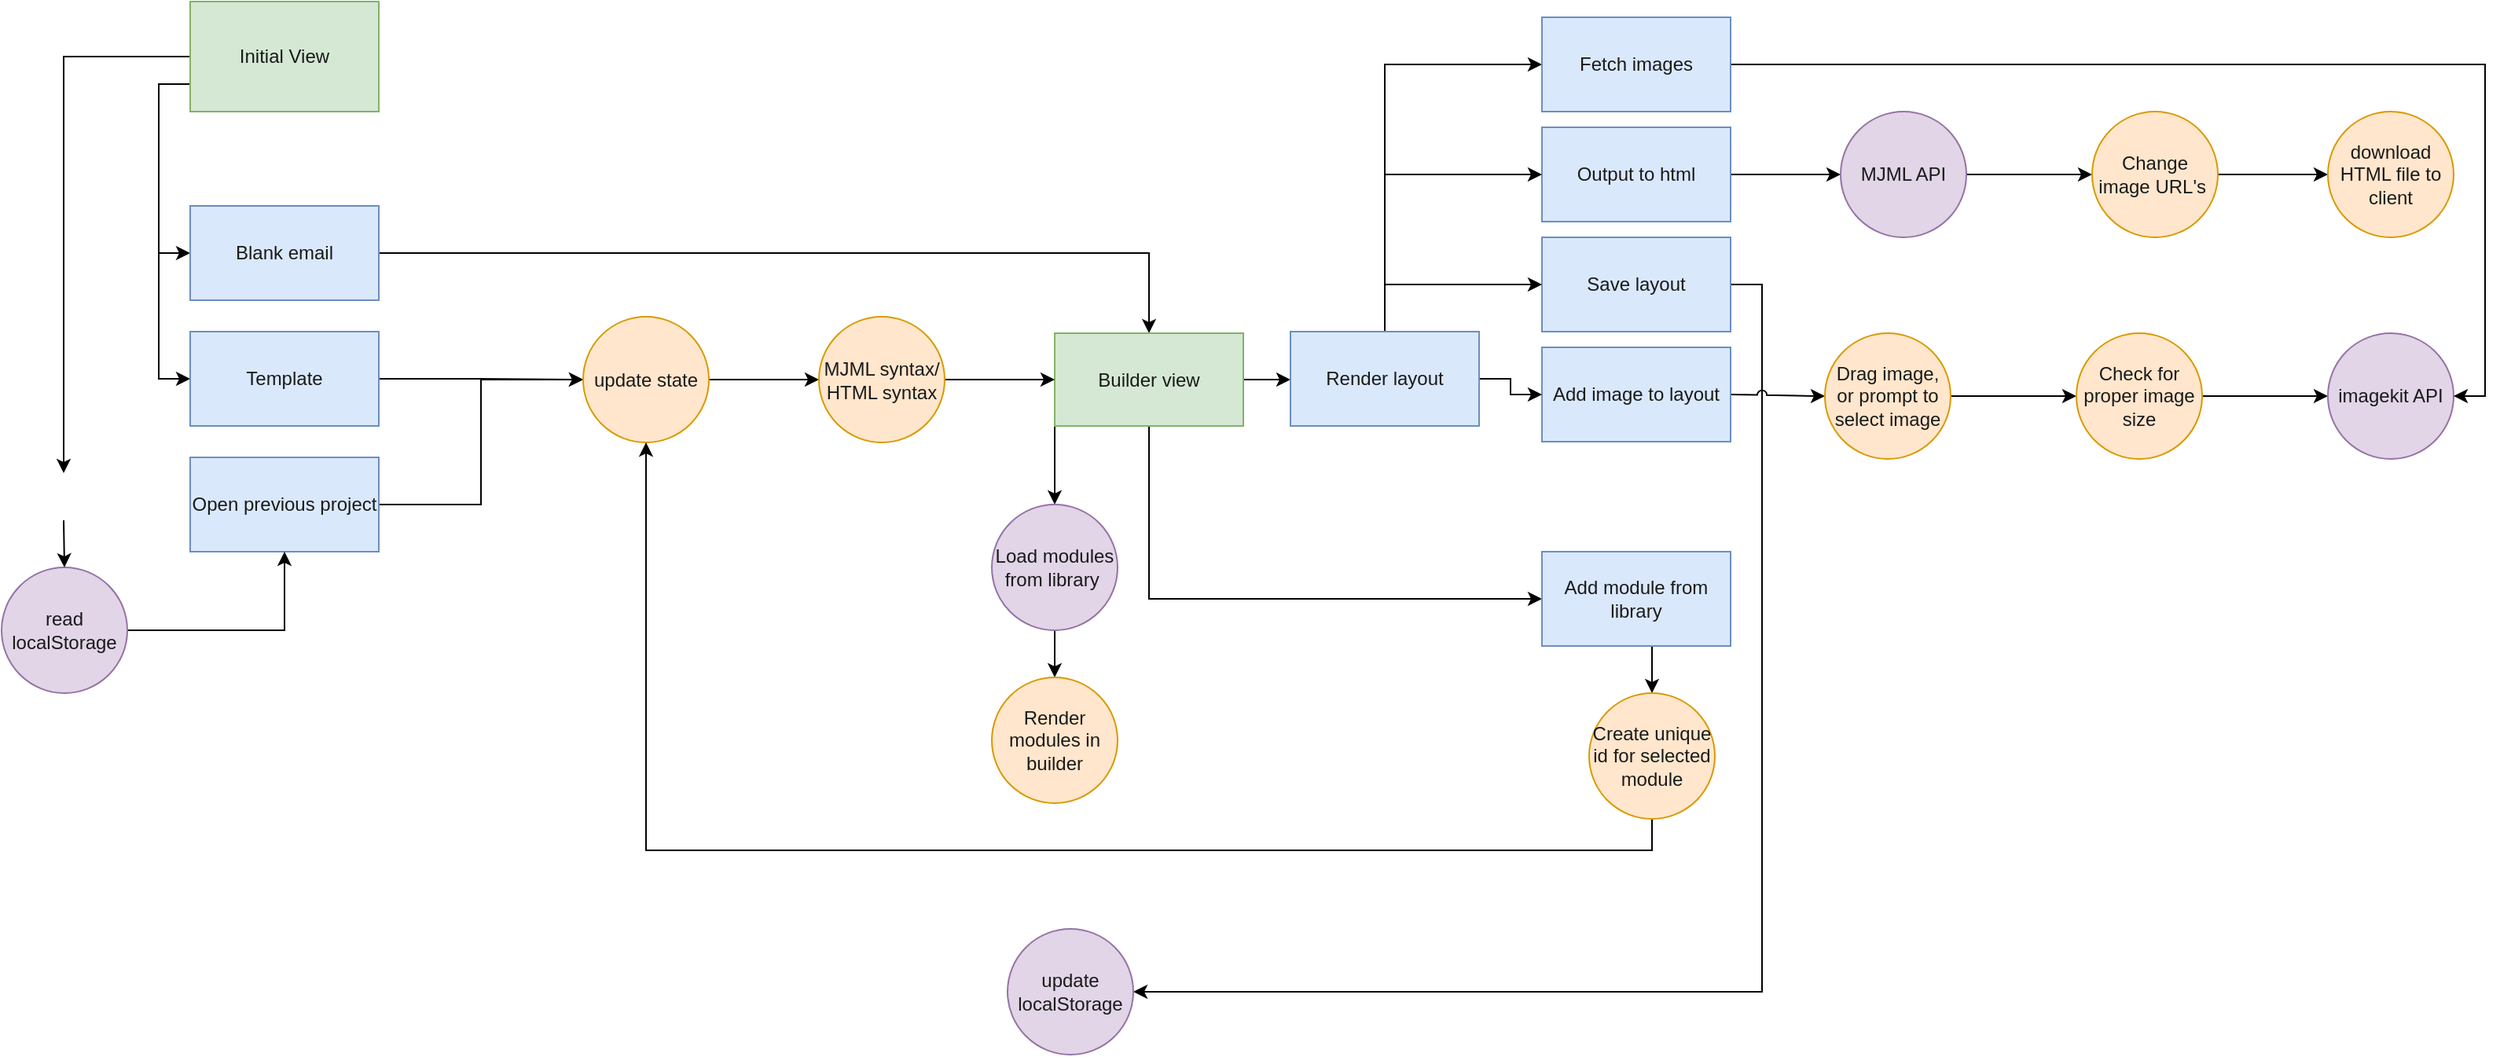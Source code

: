 <mxfile>
    <diagram id="C5RBs43oDa-KdzZeNtuy" name="Page-1">
        <mxGraphModel dx="1083" dy="886" grid="1" gridSize="10" guides="1" tooltips="1" connect="1" arrows="1" fold="1" page="1" pageScale="1" pageWidth="827" pageHeight="1169" background="none" math="0" shadow="0">
            <root>
                <mxCell id="WIyWlLk6GJQsqaUBKTNV-0"/>
                <mxCell id="WIyWlLk6GJQsqaUBKTNV-1" parent="WIyWlLk6GJQsqaUBKTNV-0"/>
                <mxCell id="RI3edGY_GNJN2RVkYxY4-96" style="edgeStyle=orthogonalEdgeStyle;rounded=0;orthogonalLoop=1;jettySize=auto;html=1;exitX=0;exitY=0.75;exitDx=0;exitDy=0;entryX=0;entryY=0.5;entryDx=0;entryDy=0;fontColor=#1A1A1A;" parent="WIyWlLk6GJQsqaUBKTNV-1" source="RI3edGY_GNJN2RVkYxY4-0" target="RI3edGY_GNJN2RVkYxY4-11" edge="1">
                    <mxGeometry relative="1" as="geometry"/>
                </mxCell>
                <mxCell id="RI3edGY_GNJN2RVkYxY4-97" style="edgeStyle=orthogonalEdgeStyle;rounded=0;orthogonalLoop=1;jettySize=auto;html=1;exitX=0;exitY=0.75;exitDx=0;exitDy=0;entryX=0;entryY=0.5;entryDx=0;entryDy=0;fontColor=#1A1A1A;" parent="WIyWlLk6GJQsqaUBKTNV-1" source="RI3edGY_GNJN2RVkYxY4-0" target="RI3edGY_GNJN2RVkYxY4-13" edge="1">
                    <mxGeometry relative="1" as="geometry"/>
                </mxCell>
                <mxCell id="RI3edGY_GNJN2RVkYxY4-101" style="edgeStyle=orthogonalEdgeStyle;rounded=0;orthogonalLoop=1;jettySize=auto;html=1;exitX=0;exitY=0.5;exitDx=0;exitDy=0;entryX=0.5;entryY=0;entryDx=0;entryDy=0;fontColor=#1A1A1A;" parent="WIyWlLk6GJQsqaUBKTNV-1" source="RI3edGY_GNJN2RVkYxY4-0" target="RI3edGY_GNJN2RVkYxY4-91" edge="1">
                    <mxGeometry relative="1" as="geometry"/>
                </mxCell>
                <mxCell id="RI3edGY_GNJN2RVkYxY4-0" value="Initial View" style="rounded=1;whiteSpace=wrap;html=1;arcSize=0;fillColor=#d5e8d4;strokeColor=#82b366;fontColor=#1A1A1A;" parent="WIyWlLk6GJQsqaUBKTNV-1" vertex="1">
                    <mxGeometry x="150" y="430" width="120" height="70" as="geometry"/>
                </mxCell>
                <mxCell id="RI3edGY_GNJN2RVkYxY4-34" style="edgeStyle=orthogonalEdgeStyle;rounded=0;orthogonalLoop=1;jettySize=auto;html=1;exitX=1;exitY=0.5;exitDx=0;exitDy=0;entryX=0.5;entryY=0;entryDx=0;entryDy=0;fontColor=#1A1A1A;" parent="WIyWlLk6GJQsqaUBKTNV-1" source="RI3edGY_GNJN2RVkYxY4-11" target="RI3edGY_GNJN2RVkYxY4-33" edge="1">
                    <mxGeometry relative="1" as="geometry"/>
                </mxCell>
                <mxCell id="RI3edGY_GNJN2RVkYxY4-11" value="Blank email" style="whiteSpace=wrap;html=1;fillColor=#dae8fc;strokeColor=#6c8ebf;rounded=1;arcSize=0;fontColor=#1A1A1A;" parent="WIyWlLk6GJQsqaUBKTNV-1" vertex="1">
                    <mxGeometry x="150" y="560" width="120" height="60" as="geometry"/>
                </mxCell>
                <mxCell id="RI3edGY_GNJN2RVkYxY4-35" style="edgeStyle=orthogonalEdgeStyle;rounded=0;orthogonalLoop=1;jettySize=auto;html=1;exitX=1;exitY=0.5;exitDx=0;exitDy=0;entryX=0;entryY=0.5;entryDx=0;entryDy=0;fontColor=#1A1A1A;" parent="WIyWlLk6GJQsqaUBKTNV-1" source="RI3edGY_GNJN2RVkYxY4-13" target="RI3edGY_GNJN2RVkYxY4-30" edge="1">
                    <mxGeometry relative="1" as="geometry"/>
                </mxCell>
                <mxCell id="RI3edGY_GNJN2RVkYxY4-13" value="Template" style="whiteSpace=wrap;html=1;fillColor=#dae8fc;strokeColor=#6c8ebf;rounded=1;arcSize=0;fontColor=#1A1A1A;" parent="WIyWlLk6GJQsqaUBKTNV-1" vertex="1">
                    <mxGeometry x="150" y="640" width="120" height="60" as="geometry"/>
                </mxCell>
                <mxCell id="RI3edGY_GNJN2RVkYxY4-129" style="edgeStyle=orthogonalEdgeStyle;rounded=0;orthogonalLoop=1;jettySize=auto;html=1;exitX=1;exitY=0.5;exitDx=0;exitDy=0;entryX=0;entryY=0.5;entryDx=0;entryDy=0;fontColor=#1A1A1A;" parent="WIyWlLk6GJQsqaUBKTNV-1" source="RI3edGY_GNJN2RVkYxY4-17" target="RI3edGY_GNJN2RVkYxY4-30" edge="1">
                    <mxGeometry relative="1" as="geometry"/>
                </mxCell>
                <mxCell id="RI3edGY_GNJN2RVkYxY4-17" value="Open previous project" style="whiteSpace=wrap;html=1;fillColor=#dae8fc;strokeColor=#6c8ebf;rounded=1;arcSize=0;fontColor=#1A1A1A;" parent="WIyWlLk6GJQsqaUBKTNV-1" vertex="1">
                    <mxGeometry x="150" y="720" width="120" height="60" as="geometry"/>
                </mxCell>
                <mxCell id="RI3edGY_GNJN2RVkYxY4-135" style="edgeStyle=orthogonalEdgeStyle;rounded=0;orthogonalLoop=1;jettySize=auto;html=1;exitX=1;exitY=0.5;exitDx=0;exitDy=0;fontColor=#1A1A1A;" parent="WIyWlLk6GJQsqaUBKTNV-1" source="RI3edGY_GNJN2RVkYxY4-18" target="RI3edGY_GNJN2RVkYxY4-17" edge="1">
                    <mxGeometry relative="1" as="geometry"/>
                </mxCell>
                <mxCell id="RI3edGY_GNJN2RVkYxY4-18" value="read&lt;br&gt;localStorage" style="ellipse;whiteSpace=wrap;html=1;aspect=fixed;fillColor=#e1d5e7;strokeColor=#9673a6;fontColor=#1A1A1A;" parent="WIyWlLk6GJQsqaUBKTNV-1" vertex="1">
                    <mxGeometry x="30" y="790" width="80" height="80" as="geometry"/>
                </mxCell>
                <mxCell id="RI3edGY_GNJN2RVkYxY4-131" style="edgeStyle=orthogonalEdgeStyle;rounded=0;orthogonalLoop=1;jettySize=auto;html=1;exitX=1;exitY=0.5;exitDx=0;exitDy=0;entryX=0;entryY=0.5;entryDx=0;entryDy=0;fontColor=#1A1A1A;" parent="WIyWlLk6GJQsqaUBKTNV-1" source="RI3edGY_GNJN2RVkYxY4-30" target="RI3edGY_GNJN2RVkYxY4-130" edge="1">
                    <mxGeometry relative="1" as="geometry"/>
                </mxCell>
                <mxCell id="RI3edGY_GNJN2RVkYxY4-30" value="update state" style="ellipse;whiteSpace=wrap;html=1;aspect=fixed;fillColor=#ffe6cc;strokeColor=#d79b00;fontColor=#1A1A1A;" parent="WIyWlLk6GJQsqaUBKTNV-1" vertex="1">
                    <mxGeometry x="400" y="630.5" width="80" height="80" as="geometry"/>
                </mxCell>
                <mxCell id="RI3edGY_GNJN2RVkYxY4-66" style="edgeStyle=orthogonalEdgeStyle;rounded=0;orthogonalLoop=1;jettySize=auto;html=1;exitX=0.5;exitY=1;exitDx=0;exitDy=0;entryX=0;entryY=0.5;entryDx=0;entryDy=0;fontColor=#1A1A1A;" parent="WIyWlLk6GJQsqaUBKTNV-1" source="RI3edGY_GNJN2RVkYxY4-33" target="RI3edGY_GNJN2RVkYxY4-40" edge="1">
                    <mxGeometry relative="1" as="geometry"/>
                </mxCell>
                <mxCell id="RI3edGY_GNJN2RVkYxY4-69" style="edgeStyle=orthogonalEdgeStyle;rounded=0;orthogonalLoop=1;jettySize=auto;html=1;entryX=0.5;entryY=0;entryDx=0;entryDy=0;exitX=0;exitY=1;exitDx=0;exitDy=0;fontColor=#1A1A1A;" parent="WIyWlLk6GJQsqaUBKTNV-1" source="RI3edGY_GNJN2RVkYxY4-33" target="RI3edGY_GNJN2RVkYxY4-38" edge="1">
                    <mxGeometry relative="1" as="geometry">
                        <mxPoint x="720" y="720" as="sourcePoint"/>
                    </mxGeometry>
                </mxCell>
                <mxCell id="RI3edGY_GNJN2RVkYxY4-86" style="edgeStyle=orthogonalEdgeStyle;rounded=0;orthogonalLoop=1;jettySize=auto;html=1;exitX=1;exitY=0.5;exitDx=0;exitDy=0;entryX=0;entryY=0.5;entryDx=0;entryDy=0;fontColor=#1A1A1A;" parent="WIyWlLk6GJQsqaUBKTNV-1" source="RI3edGY_GNJN2RVkYxY4-33" target="RI3edGY_GNJN2RVkYxY4-85" edge="1">
                    <mxGeometry relative="1" as="geometry"/>
                </mxCell>
                <mxCell id="RI3edGY_GNJN2RVkYxY4-33" value="Builder view" style="rounded=1;whiteSpace=wrap;html=1;arcSize=0;fillColor=#d5e8d4;strokeColor=#82b366;fontColor=#1A1A1A;" parent="WIyWlLk6GJQsqaUBKTNV-1" vertex="1">
                    <mxGeometry x="700" y="641" width="120" height="59" as="geometry"/>
                </mxCell>
                <mxCell id="RI3edGY_GNJN2RVkYxY4-68" value="" style="edgeStyle=orthogonalEdgeStyle;rounded=0;orthogonalLoop=1;jettySize=auto;html=1;fontColor=#1A1A1A;" parent="WIyWlLk6GJQsqaUBKTNV-1" source="RI3edGY_GNJN2RVkYxY4-38" target="RI3edGY_GNJN2RVkYxY4-67" edge="1">
                    <mxGeometry relative="1" as="geometry"/>
                </mxCell>
                <mxCell id="RI3edGY_GNJN2RVkYxY4-38" value="Load modules from library&amp;nbsp;" style="ellipse;whiteSpace=wrap;html=1;aspect=fixed;fillColor=#e1d5e7;strokeColor=#9673a6;fontColor=#1A1A1A;" parent="WIyWlLk6GJQsqaUBKTNV-1" vertex="1">
                    <mxGeometry x="660" y="750" width="80" height="80" as="geometry"/>
                </mxCell>
                <mxCell id="RI3edGY_GNJN2RVkYxY4-46" style="edgeStyle=orthogonalEdgeStyle;rounded=0;orthogonalLoop=1;jettySize=auto;html=1;exitX=0.5;exitY=1;exitDx=0;exitDy=0;entryX=0.5;entryY=0;entryDx=0;entryDy=0;fontColor=#1A1A1A;" parent="WIyWlLk6GJQsqaUBKTNV-1" source="RI3edGY_GNJN2RVkYxY4-40" target="RI3edGY_GNJN2RVkYxY4-44" edge="1">
                    <mxGeometry relative="1" as="geometry"/>
                </mxCell>
                <mxCell id="RI3edGY_GNJN2RVkYxY4-40" value="Add module from library" style="whiteSpace=wrap;html=1;fillColor=#dae8fc;strokeColor=#6c8ebf;fontColor=#1A1A1A;" parent="WIyWlLk6GJQsqaUBKTNV-1" vertex="1">
                    <mxGeometry x="1010" y="780" width="120" height="60" as="geometry"/>
                </mxCell>
                <mxCell id="RI3edGY_GNJN2RVkYxY4-45" style="edgeStyle=orthogonalEdgeStyle;rounded=0;orthogonalLoop=1;jettySize=auto;html=1;exitX=0.5;exitY=1;exitDx=0;exitDy=0;entryX=0.5;entryY=1;entryDx=0;entryDy=0;fontColor=#1A1A1A;" parent="WIyWlLk6GJQsqaUBKTNV-1" source="RI3edGY_GNJN2RVkYxY4-44" target="RI3edGY_GNJN2RVkYxY4-30" edge="1">
                    <mxGeometry relative="1" as="geometry"/>
                </mxCell>
                <mxCell id="RI3edGY_GNJN2RVkYxY4-44" value="Create unique id for selected module" style="ellipse;whiteSpace=wrap;html=1;aspect=fixed;fillColor=#ffe6cc;strokeColor=#d79b00;fontColor=#1A1A1A;" parent="WIyWlLk6GJQsqaUBKTNV-1" vertex="1">
                    <mxGeometry x="1040" y="870" width="80" height="80" as="geometry"/>
                </mxCell>
                <mxCell id="RI3edGY_GNJN2RVkYxY4-75" style="edgeStyle=orthogonalEdgeStyle;rounded=0;orthogonalLoop=1;jettySize=auto;html=1;exitX=1;exitY=0.5;exitDx=0;exitDy=0;entryX=1;entryY=0.5;entryDx=0;entryDy=0;fontColor=#1A1A1A;" parent="WIyWlLk6GJQsqaUBKTNV-1" source="RI3edGY_GNJN2RVkYxY4-51" target="RI3edGY_GNJN2RVkYxY4-52" edge="1">
                    <mxGeometry relative="1" as="geometry"/>
                </mxCell>
                <mxCell id="RI3edGY_GNJN2RVkYxY4-51" value="Save layout" style="whiteSpace=wrap;html=1;fillColor=#dae8fc;strokeColor=#6c8ebf;fontColor=#1A1A1A;" parent="WIyWlLk6GJQsqaUBKTNV-1" vertex="1">
                    <mxGeometry x="1010" y="580" width="120" height="60" as="geometry"/>
                </mxCell>
                <mxCell id="RI3edGY_GNJN2RVkYxY4-52" value="update localStorage" style="ellipse;whiteSpace=wrap;html=1;aspect=fixed;fillColor=#e1d5e7;strokeColor=#9673a6;fontColor=#1A1A1A;" parent="WIyWlLk6GJQsqaUBKTNV-1" vertex="1">
                    <mxGeometry x="670" y="1020" width="80" height="80" as="geometry"/>
                </mxCell>
                <mxCell id="RI3edGY_GNJN2RVkYxY4-59" style="edgeStyle=orthogonalEdgeStyle;rounded=0;orthogonalLoop=1;jettySize=auto;html=1;exitX=1;exitY=0.5;exitDx=0;exitDy=0;entryX=0;entryY=0.5;entryDx=0;entryDy=0;fontColor=#1A1A1A;" parent="WIyWlLk6GJQsqaUBKTNV-1" source="RI3edGY_GNJN2RVkYxY4-56" target="RI3edGY_GNJN2RVkYxY4-58" edge="1">
                    <mxGeometry relative="1" as="geometry"/>
                </mxCell>
                <mxCell id="RI3edGY_GNJN2RVkYxY4-56" value="Output to html" style="whiteSpace=wrap;html=1;fillColor=#dae8fc;strokeColor=#6c8ebf;fontColor=#1A1A1A;" parent="WIyWlLk6GJQsqaUBKTNV-1" vertex="1">
                    <mxGeometry x="1010" y="510" width="120" height="60" as="geometry"/>
                </mxCell>
                <mxCell id="RI3edGY_GNJN2RVkYxY4-61" value="" style="edgeStyle=orthogonalEdgeStyle;rounded=0;orthogonalLoop=1;jettySize=auto;html=1;fontColor=#1A1A1A;" parent="WIyWlLk6GJQsqaUBKTNV-1" source="RI3edGY_GNJN2RVkYxY4-58" target="RI3edGY_GNJN2RVkYxY4-60" edge="1">
                    <mxGeometry relative="1" as="geometry"/>
                </mxCell>
                <mxCell id="RI3edGY_GNJN2RVkYxY4-58" value="MJML API" style="ellipse;whiteSpace=wrap;html=1;aspect=fixed;fillColor=#e1d5e7;strokeColor=#9673a6;fontColor=#1A1A1A;" parent="WIyWlLk6GJQsqaUBKTNV-1" vertex="1">
                    <mxGeometry x="1200" y="500" width="80" height="80" as="geometry"/>
                </mxCell>
                <mxCell id="RI3edGY_GNJN2RVkYxY4-81" style="edgeStyle=orthogonalEdgeStyle;rounded=0;orthogonalLoop=1;jettySize=auto;html=1;exitX=1;exitY=0.5;exitDx=0;exitDy=0;entryX=0;entryY=0.5;entryDx=0;entryDy=0;fontColor=#1A1A1A;" parent="WIyWlLk6GJQsqaUBKTNV-1" source="RI3edGY_GNJN2RVkYxY4-60" target="RI3edGY_GNJN2RVkYxY4-80" edge="1">
                    <mxGeometry relative="1" as="geometry"/>
                </mxCell>
                <mxCell id="RI3edGY_GNJN2RVkYxY4-60" value="Change image URL's&amp;nbsp;" style="ellipse;whiteSpace=wrap;html=1;aspect=fixed;fillColor=#ffe6cc;strokeColor=#d79b00;fontColor=#1A1A1A;" parent="WIyWlLk6GJQsqaUBKTNV-1" vertex="1">
                    <mxGeometry x="1360" y="500" width="80" height="80" as="geometry"/>
                </mxCell>
                <mxCell id="RI3edGY_GNJN2RVkYxY4-67" value="Render modules in builder" style="ellipse;whiteSpace=wrap;html=1;aspect=fixed;fillColor=#ffe6cc;strokeColor=#d79b00;fontColor=#1A1A1A;" parent="WIyWlLk6GJQsqaUBKTNV-1" vertex="1">
                    <mxGeometry x="660" y="860" width="80" height="80" as="geometry"/>
                </mxCell>
                <mxCell id="RI3edGY_GNJN2RVkYxY4-77" style="edgeStyle=orthogonalEdgeStyle;rounded=0;orthogonalLoop=1;jettySize=auto;html=1;exitX=1;exitY=0.5;exitDx=0;exitDy=0;entryX=0;entryY=0.5;entryDx=0;entryDy=0;jumpStyle=arc;fontColor=#1A1A1A;" parent="WIyWlLk6GJQsqaUBKTNV-1" source="RI3edGY_GNJN2RVkYxY4-71" target="RI3edGY_GNJN2RVkYxY4-76" edge="1">
                    <mxGeometry relative="1" as="geometry"/>
                </mxCell>
                <mxCell id="RI3edGY_GNJN2RVkYxY4-71" value="Add image to layout" style="whiteSpace=wrap;html=1;fillColor=#dae8fc;strokeColor=#6c8ebf;fontColor=#1A1A1A;" parent="WIyWlLk6GJQsqaUBKTNV-1" vertex="1">
                    <mxGeometry x="1010" y="650" width="120" height="60" as="geometry"/>
                </mxCell>
                <mxCell id="RI3edGY_GNJN2RVkYxY4-79" value="" style="edgeStyle=orthogonalEdgeStyle;rounded=0;orthogonalLoop=1;jettySize=auto;html=1;fontColor=#1A1A1A;" parent="WIyWlLk6GJQsqaUBKTNV-1" source="RI3edGY_GNJN2RVkYxY4-76" target="RI3edGY_GNJN2RVkYxY4-78" edge="1">
                    <mxGeometry relative="1" as="geometry"/>
                </mxCell>
                <mxCell id="RI3edGY_GNJN2RVkYxY4-76" value="Drag image, or prompt to select image" style="ellipse;whiteSpace=wrap;html=1;aspect=fixed;fillColor=#ffe6cc;strokeColor=#d79b00;fontColor=#1A1A1A;" parent="WIyWlLk6GJQsqaUBKTNV-1" vertex="1">
                    <mxGeometry x="1190" y="641" width="80" height="80" as="geometry"/>
                </mxCell>
                <mxCell id="RI3edGY_GNJN2RVkYxY4-83" style="edgeStyle=orthogonalEdgeStyle;rounded=0;orthogonalLoop=1;jettySize=auto;html=1;exitX=1;exitY=0.5;exitDx=0;exitDy=0;entryX=0;entryY=0.5;entryDx=0;entryDy=0;fontColor=#1A1A1A;" parent="WIyWlLk6GJQsqaUBKTNV-1" source="RI3edGY_GNJN2RVkYxY4-78" target="RI3edGY_GNJN2RVkYxY4-82" edge="1">
                    <mxGeometry relative="1" as="geometry"/>
                </mxCell>
                <mxCell id="RI3edGY_GNJN2RVkYxY4-78" value="Check for proper image size" style="ellipse;whiteSpace=wrap;html=1;aspect=fixed;fillColor=#ffe6cc;strokeColor=#d79b00;fontColor=#1A1A1A;" parent="WIyWlLk6GJQsqaUBKTNV-1" vertex="1">
                    <mxGeometry x="1350" y="641" width="80" height="80" as="geometry"/>
                </mxCell>
                <mxCell id="RI3edGY_GNJN2RVkYxY4-80" value="download HTML file to client" style="ellipse;whiteSpace=wrap;html=1;aspect=fixed;fillColor=#ffe6cc;strokeColor=#d79b00;fontColor=#1A1A1A;" parent="WIyWlLk6GJQsqaUBKTNV-1" vertex="1">
                    <mxGeometry x="1510" y="500" width="80" height="80" as="geometry"/>
                </mxCell>
                <mxCell id="RI3edGY_GNJN2RVkYxY4-82" value="imagekit API" style="ellipse;whiteSpace=wrap;html=1;aspect=fixed;fillColor=#e1d5e7;strokeColor=#9673a6;fontColor=#1A1A1A;" parent="WIyWlLk6GJQsqaUBKTNV-1" vertex="1">
                    <mxGeometry x="1510" y="641" width="80" height="80" as="geometry"/>
                </mxCell>
                <mxCell id="RI3edGY_GNJN2RVkYxY4-88" style="edgeStyle=orthogonalEdgeStyle;rounded=0;orthogonalLoop=1;jettySize=auto;html=1;exitX=0.5;exitY=0;exitDx=0;exitDy=0;entryX=0;entryY=0.5;entryDx=0;entryDy=0;fontColor=#1A1A1A;" parent="WIyWlLk6GJQsqaUBKTNV-1" source="RI3edGY_GNJN2RVkYxY4-85" target="RI3edGY_GNJN2RVkYxY4-87" edge="1">
                    <mxGeometry relative="1" as="geometry"/>
                </mxCell>
                <mxCell id="RI3edGY_GNJN2RVkYxY4-126" style="edgeStyle=orthogonalEdgeStyle;rounded=0;orthogonalLoop=1;jettySize=auto;html=1;exitX=0.5;exitY=0;exitDx=0;exitDy=0;entryX=0;entryY=0.5;entryDx=0;entryDy=0;fontColor=#1A1A1A;" parent="WIyWlLk6GJQsqaUBKTNV-1" source="RI3edGY_GNJN2RVkYxY4-85" target="RI3edGY_GNJN2RVkYxY4-56" edge="1">
                    <mxGeometry relative="1" as="geometry"/>
                </mxCell>
                <mxCell id="RI3edGY_GNJN2RVkYxY4-127" style="edgeStyle=orthogonalEdgeStyle;rounded=0;orthogonalLoop=1;jettySize=auto;html=1;exitX=0.5;exitY=0;exitDx=0;exitDy=0;entryX=0;entryY=0.5;entryDx=0;entryDy=0;fontColor=#1A1A1A;" parent="WIyWlLk6GJQsqaUBKTNV-1" source="RI3edGY_GNJN2RVkYxY4-85" target="RI3edGY_GNJN2RVkYxY4-51" edge="1">
                    <mxGeometry relative="1" as="geometry"/>
                </mxCell>
                <mxCell id="RI3edGY_GNJN2RVkYxY4-128" style="edgeStyle=orthogonalEdgeStyle;rounded=0;orthogonalLoop=1;jettySize=auto;html=1;exitX=1;exitY=0.5;exitDx=0;exitDy=0;entryX=0;entryY=0.5;entryDx=0;entryDy=0;fontColor=#1A1A1A;" parent="WIyWlLk6GJQsqaUBKTNV-1" source="RI3edGY_GNJN2RVkYxY4-85" target="RI3edGY_GNJN2RVkYxY4-71" edge="1">
                    <mxGeometry relative="1" as="geometry"/>
                </mxCell>
                <mxCell id="RI3edGY_GNJN2RVkYxY4-85" value="Render layout" style="whiteSpace=wrap;html=1;fillColor=#dae8fc;strokeColor=#6c8ebf;fontColor=#1A1A1A;" parent="WIyWlLk6GJQsqaUBKTNV-1" vertex="1">
                    <mxGeometry x="850" y="640" width="120" height="60" as="geometry"/>
                </mxCell>
                <mxCell id="RI3edGY_GNJN2RVkYxY4-89" style="edgeStyle=orthogonalEdgeStyle;rounded=0;orthogonalLoop=1;jettySize=auto;html=1;exitX=1;exitY=0.5;exitDx=0;exitDy=0;entryX=1;entryY=0.5;entryDx=0;entryDy=0;fontColor=#1A1A1A;" parent="WIyWlLk6GJQsqaUBKTNV-1" source="RI3edGY_GNJN2RVkYxY4-87" target="RI3edGY_GNJN2RVkYxY4-82" edge="1">
                    <mxGeometry relative="1" as="geometry"/>
                </mxCell>
                <mxCell id="RI3edGY_GNJN2RVkYxY4-87" value="Fetch images" style="whiteSpace=wrap;html=1;fillColor=#dae8fc;strokeColor=#6c8ebf;fontColor=#1A1A1A;" parent="WIyWlLk6GJQsqaUBKTNV-1" vertex="1">
                    <mxGeometry x="1010" y="440" width="120" height="60" as="geometry"/>
                </mxCell>
                <mxCell id="RI3edGY_GNJN2RVkYxY4-102" style="edgeStyle=orthogonalEdgeStyle;rounded=0;orthogonalLoop=1;jettySize=auto;html=1;exitX=0.5;exitY=1;exitDx=0;exitDy=0;entryX=0.5;entryY=0;entryDx=0;entryDy=0;fontColor=#1A1A1A;" parent="WIyWlLk6GJQsqaUBKTNV-1" source="RI3edGY_GNJN2RVkYxY4-91" target="RI3edGY_GNJN2RVkYxY4-18" edge="1">
                    <mxGeometry relative="1" as="geometry"/>
                </mxCell>
                <mxCell id="RI3edGY_GNJN2RVkYxY4-91" value="localStorage exists?" style="text;html=1;strokeColor=none;fillColor=none;align=center;verticalAlign=middle;whiteSpace=wrap;rounded=0;fontColor=#FFFFFF;" parent="WIyWlLk6GJQsqaUBKTNV-1" vertex="1">
                    <mxGeometry x="29" y="730" width="81" height="30" as="geometry"/>
                </mxCell>
                <mxCell id="RI3edGY_GNJN2RVkYxY4-132" style="edgeStyle=orthogonalEdgeStyle;rounded=0;orthogonalLoop=1;jettySize=auto;html=1;exitX=1;exitY=0.5;exitDx=0;exitDy=0;entryX=0;entryY=0.5;entryDx=0;entryDy=0;fontColor=#1A1A1A;" parent="WIyWlLk6GJQsqaUBKTNV-1" source="RI3edGY_GNJN2RVkYxY4-130" target="RI3edGY_GNJN2RVkYxY4-33" edge="1">
                    <mxGeometry relative="1" as="geometry"/>
                </mxCell>
                <mxCell id="RI3edGY_GNJN2RVkYxY4-130" value="MJML syntax/&lt;br&gt;HTML syntax" style="ellipse;whiteSpace=wrap;html=1;aspect=fixed;fillColor=#ffe6cc;strokeColor=#d79b00;fontColor=#1A1A1A;" parent="WIyWlLk6GJQsqaUBKTNV-1" vertex="1">
                    <mxGeometry x="550" y="630.5" width="80" height="80" as="geometry"/>
                </mxCell>
            </root>
        </mxGraphModel>
    </diagram>
</mxfile>